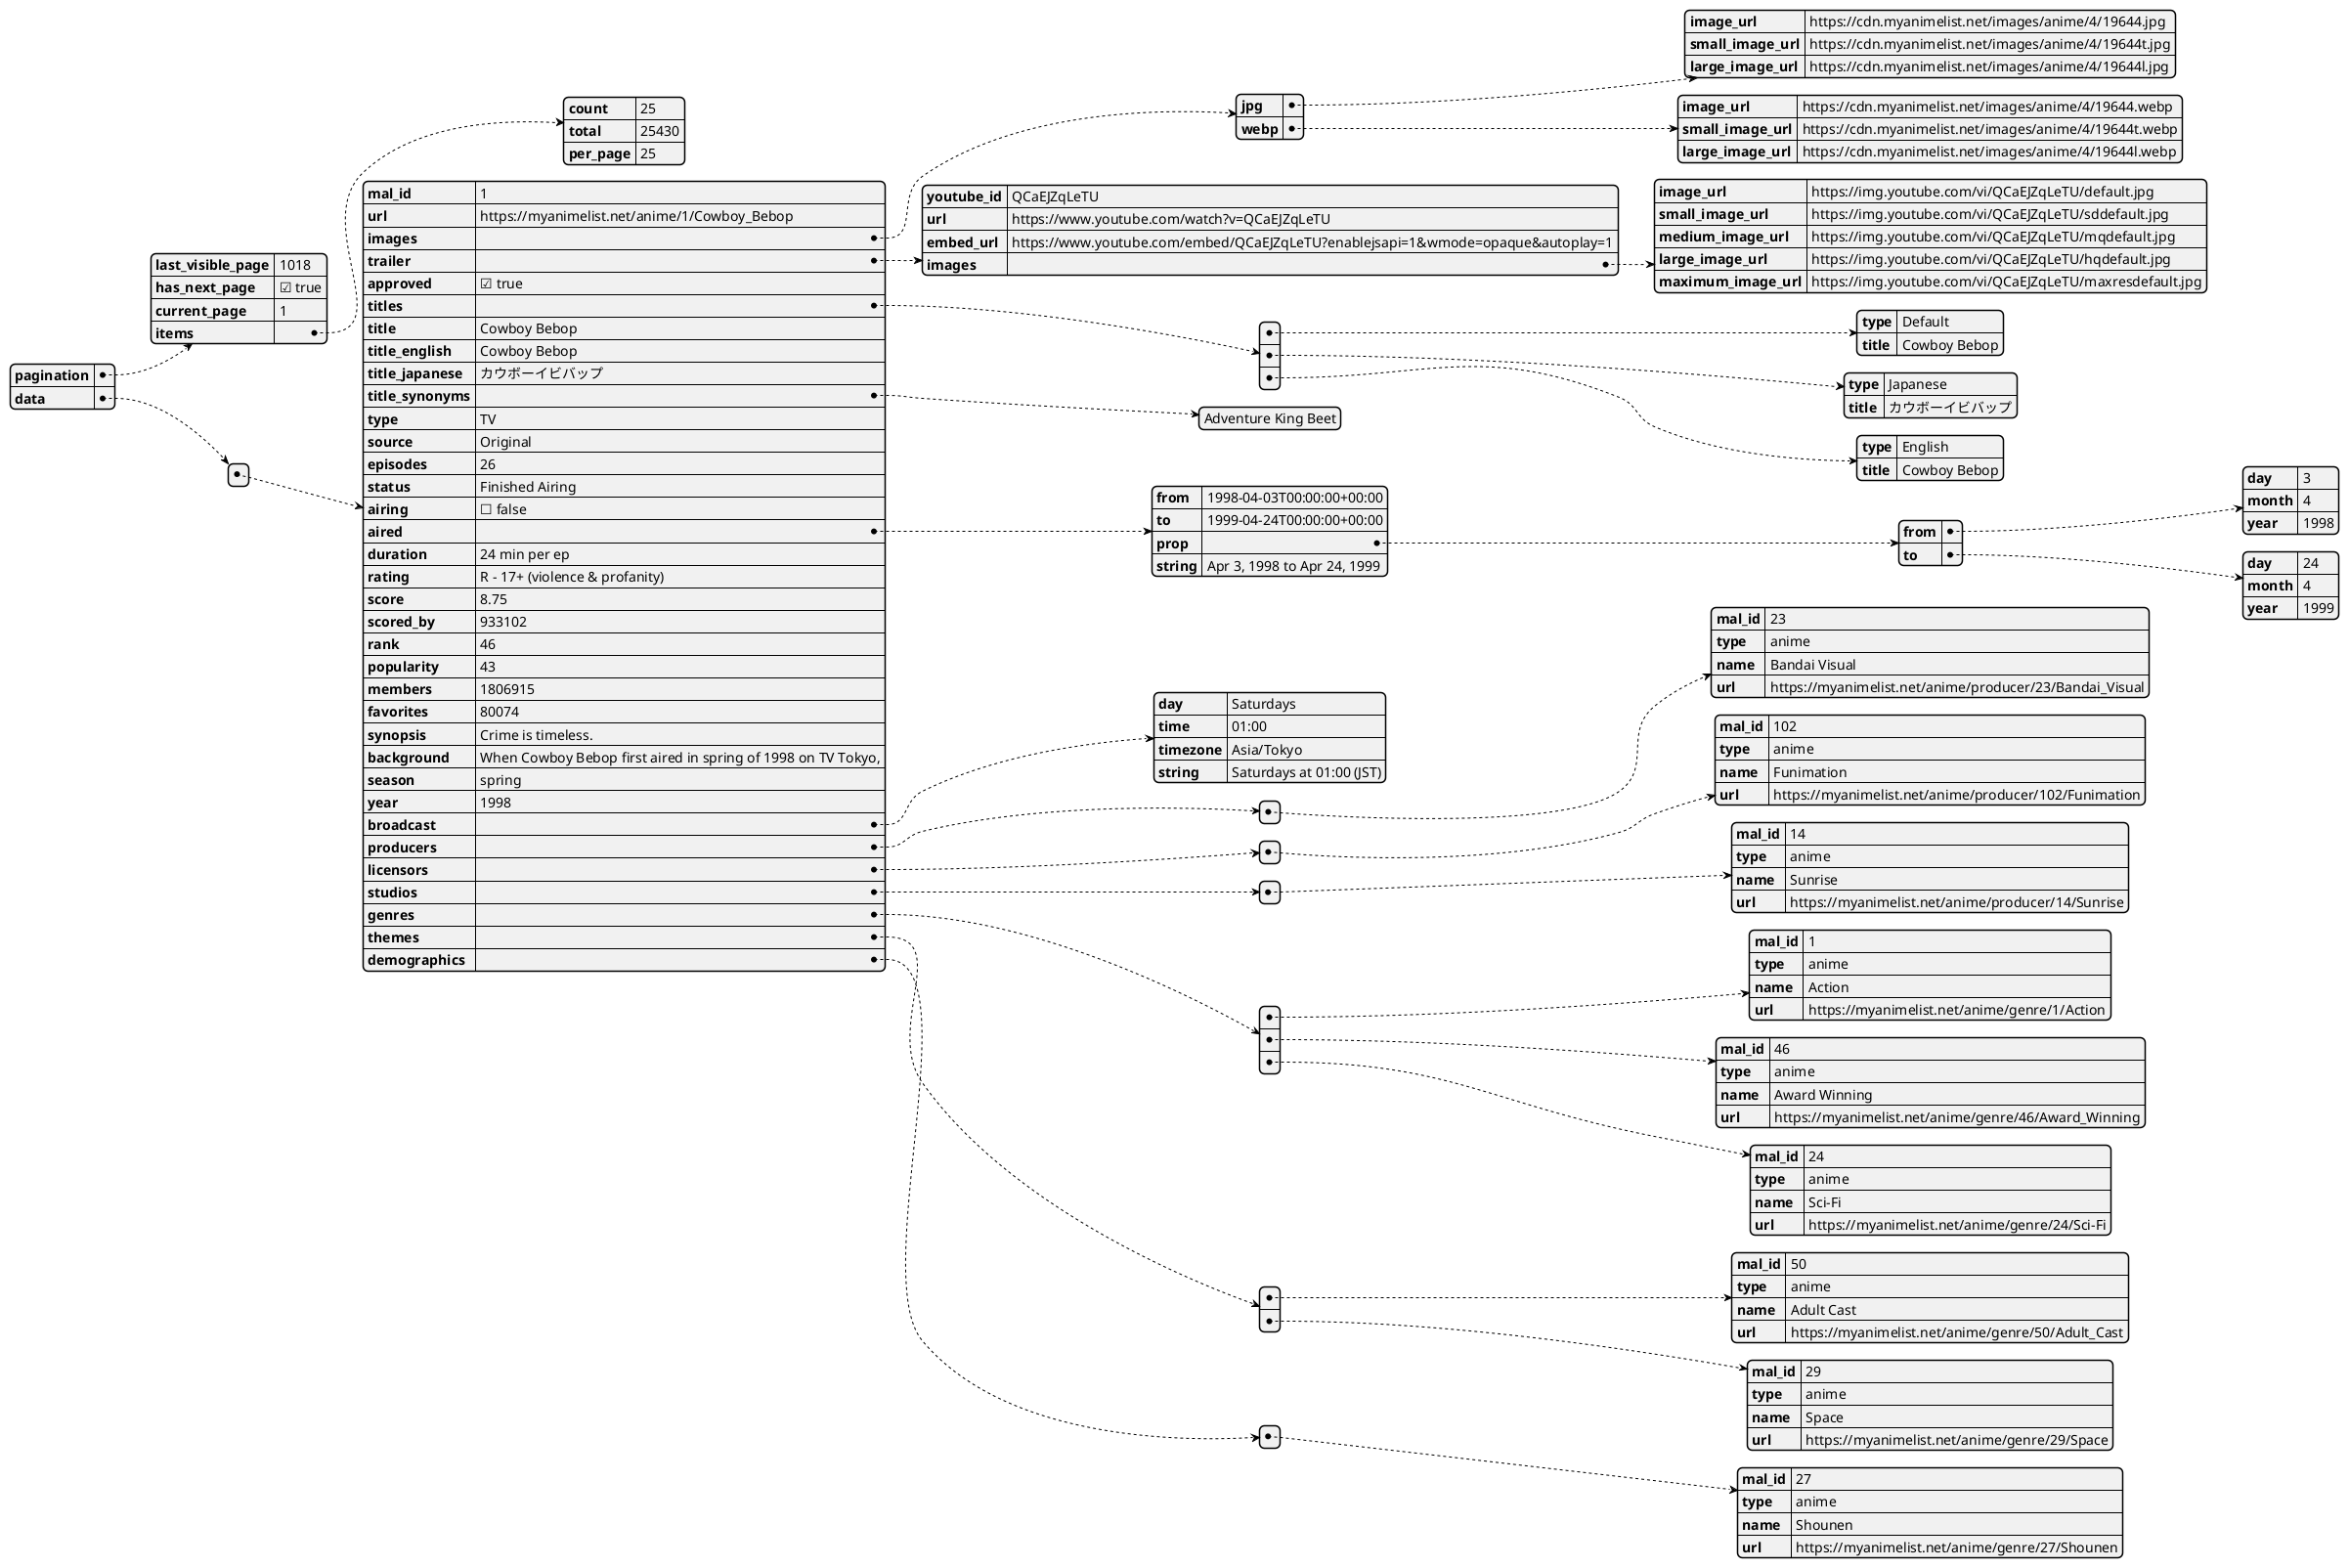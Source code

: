 @startjson
{
    "pagination": {
        "last_visible_page": 1018,
        "has_next_page": true,
        "current_page": 1,
        "items": {
            "count": 25,
            "total": 25430,
            "per_page": 25
        }
    },
    "data": [
        {
            "mal_id": 1,
            "url": "https://myanimelist.net/anime/1/Cowboy_Bebop",
            "images": {
                "jpg": {
                    "image_url": "https://cdn.myanimelist.net/images/anime/4/19644.jpg",
                    "small_image_url": "https://cdn.myanimelist.net/images/anime/4/19644t.jpg",
                    "large_image_url": "https://cdn.myanimelist.net/images/anime/4/19644l.jpg"
                },
                "webp": {
                    "image_url": "https://cdn.myanimelist.net/images/anime/4/19644.webp",
                    "small_image_url": "https://cdn.myanimelist.net/images/anime/4/19644t.webp",
                    "large_image_url": "https://cdn.myanimelist.net/images/anime/4/19644l.webp"
                }
            },
            "trailer": {
                "youtube_id": "QCaEJZqLeTU",
                "url": "https://www.youtube.com/watch?v=QCaEJZqLeTU",
                "embed_url": "https://www.youtube.com/embed/QCaEJZqLeTU?enablejsapi=1&wmode=opaque&autoplay=1",
                "images": {
                    "image_url": "https://img.youtube.com/vi/QCaEJZqLeTU/default.jpg",
                    "small_image_url": "https://img.youtube.com/vi/QCaEJZqLeTU/sddefault.jpg",
                    "medium_image_url": "https://img.youtube.com/vi/QCaEJZqLeTU/mqdefault.jpg",
                    "large_image_url": "https://img.youtube.com/vi/QCaEJZqLeTU/hqdefault.jpg",
                    "maximum_image_url": "https://img.youtube.com/vi/QCaEJZqLeTU/maxresdefault.jpg"
                }
            },
            "approved": true,
            "titles": [
                {
                    "type": "Default",
                    "title": "Cowboy Bebop"
                },
                {
                    "type": "Japanese",
                    "title": "カウボーイビバップ"
                },
                {
                    "type": "English",
                    "title": "Cowboy Bebop"
                }
            ],
            "title": "Cowboy Bebop",
            "title_english": "Cowboy Bebop",
            "title_japanese": "カウボーイビバップ",
            "title_synonyms": [
                "Adventure King Beet"
            ],
            "type": "TV",
            "source": "Original",
            "episodes": 26,
            "status": "Finished Airing",
            "airing": false,
            "aired": {
                "from": "1998-04-03T00:00:00+00:00",
                "to": "1999-04-24T00:00:00+00:00",
                "prop": {
                    "from": {
                        "day": 3,
                        "month": 4,
                        "year": 1998
                    },
                    "to": {
                        "day": 24,
                        "month": 4,
                        "year": 1999
                    }
                },
                "string": "Apr 3, 1998 to Apr 24, 1999"
            },
            "duration": "24 min per ep",
            "rating": "R - 17+ (violence & profanity)",
            "score": 8.75,
            "scored_by": 933102,
            "rank": 46,
            "popularity": 43,
            "members": 1806915,
            "favorites": 80074,
            "synopsis": "Crime is timeless.",
            "background": "When Cowboy Bebop first aired in spring of 1998 on TV Tokyo,",
            "season": "spring",
            "year": 1998,
            "broadcast": {
                "day": "Saturdays",
                "time": "01:00",
                "timezone": "Asia/Tokyo",
                "string": "Saturdays at 01:00 (JST)"
            },
            "producers": [
                {
                    "mal_id": 23,
                    "type": "anime",
                    "name": "Bandai Visual",
                    "url": "https://myanimelist.net/anime/producer/23/Bandai_Visual"
                }
            ],
            "licensors": [
                {
                    "mal_id": 102,
                    "type": "anime",
                    "name": "Funimation",
                    "url": "https://myanimelist.net/anime/producer/102/Funimation"
                }
            ],
            "studios": [
                {
                    "mal_id": 14,
                    "type": "anime",
                    "name": "Sunrise",
                    "url": "https://myanimelist.net/anime/producer/14/Sunrise"
                }
            ],
            "genres": [
                {
                    "mal_id": 1,
                    "type": "anime",
                    "name": "Action",
                    "url": "https://myanimelist.net/anime/genre/1/Action"
                },
                {
                    "mal_id": 46,
                    "type": "anime",
                    "name": "Award Winning",
                    "url": "https://myanimelist.net/anime/genre/46/Award_Winning"
                },
                {
                    "mal_id": 24,
                    "type": "anime",
                    "name": "Sci-Fi",
                    "url": "https://myanimelist.net/anime/genre/24/Sci-Fi"
                }
            ],
            "themes": [
                {
                    "mal_id": 50,
                    "type": "anime",
                    "name": "Adult Cast",
                    "url": "https://myanimelist.net/anime/genre/50/Adult_Cast"
                },
                {
                    "mal_id": 29,
                    "type": "anime",
                    "name": "Space",
                    "url": "https://myanimelist.net/anime/genre/29/Space"
                }
            ],
            "demographics": [
                {
                    "mal_id": 27,
                    "type": "anime",
                    "name": "Shounen",
                    "url": "https://myanimelist.net/anime/genre/27/Shounen"
                }
            ]
        }
    ]
}
@endjson